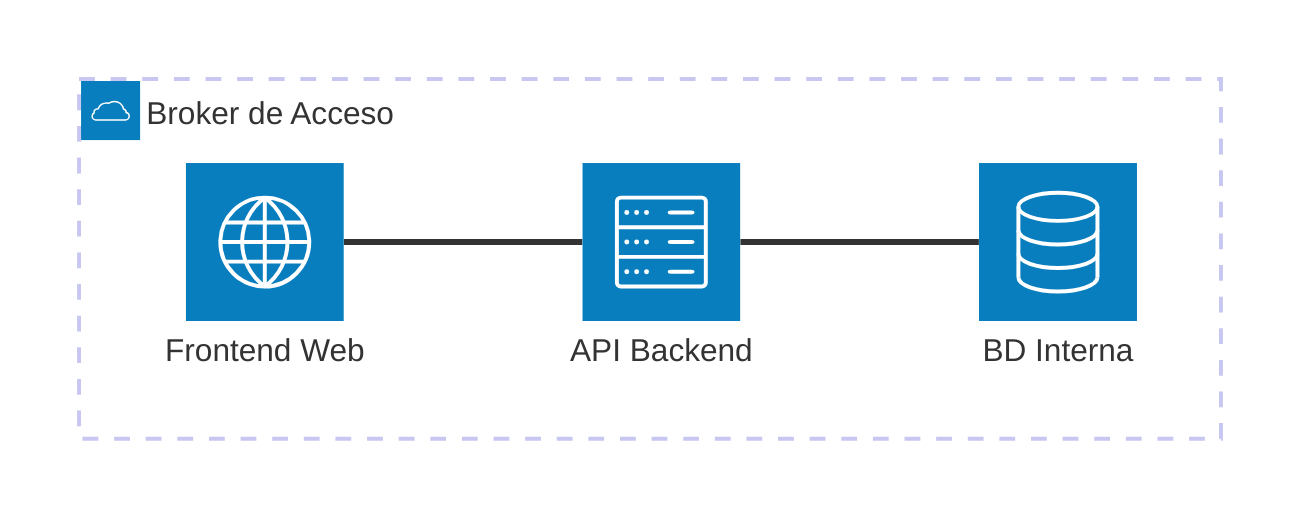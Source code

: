architecture-beta
    group platform(cloud)[Broker de Acceso]

    service frontend(internet)[Frontend Web] in platform
    service api(server)[API Backend] in platform
    service storage(database)[BD Interna] in platform

    frontend:R -- L:api
    api:R -- L:storage